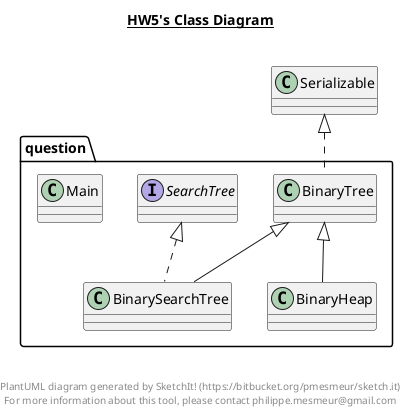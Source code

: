 @startuml

title __HW5's Class Diagram__\n

  namespace question {
    class question.BinaryHeap {
    }
  }
  

  namespace question {
    class question.BinarySearchTree {
    }
  }
  

  namespace question {
    class question.BinaryTree {
    }
  }
  

  namespace question {
    class question.Main {
    }
  }
  

  namespace question {
    interface question.SearchTree {
    }
  }
  

  question.BinaryHeap -up-|> question.BinaryTree
  question.BinarySearchTree .up.|> question.SearchTree
  question.BinarySearchTree -up-|> question.BinaryTree
  question.BinaryTree .up.|> Serializable


right footer


PlantUML diagram generated by SketchIt! (https://bitbucket.org/pmesmeur/sketch.it)
For more information about this tool, please contact philippe.mesmeur@gmail.com
endfooter

@enduml
